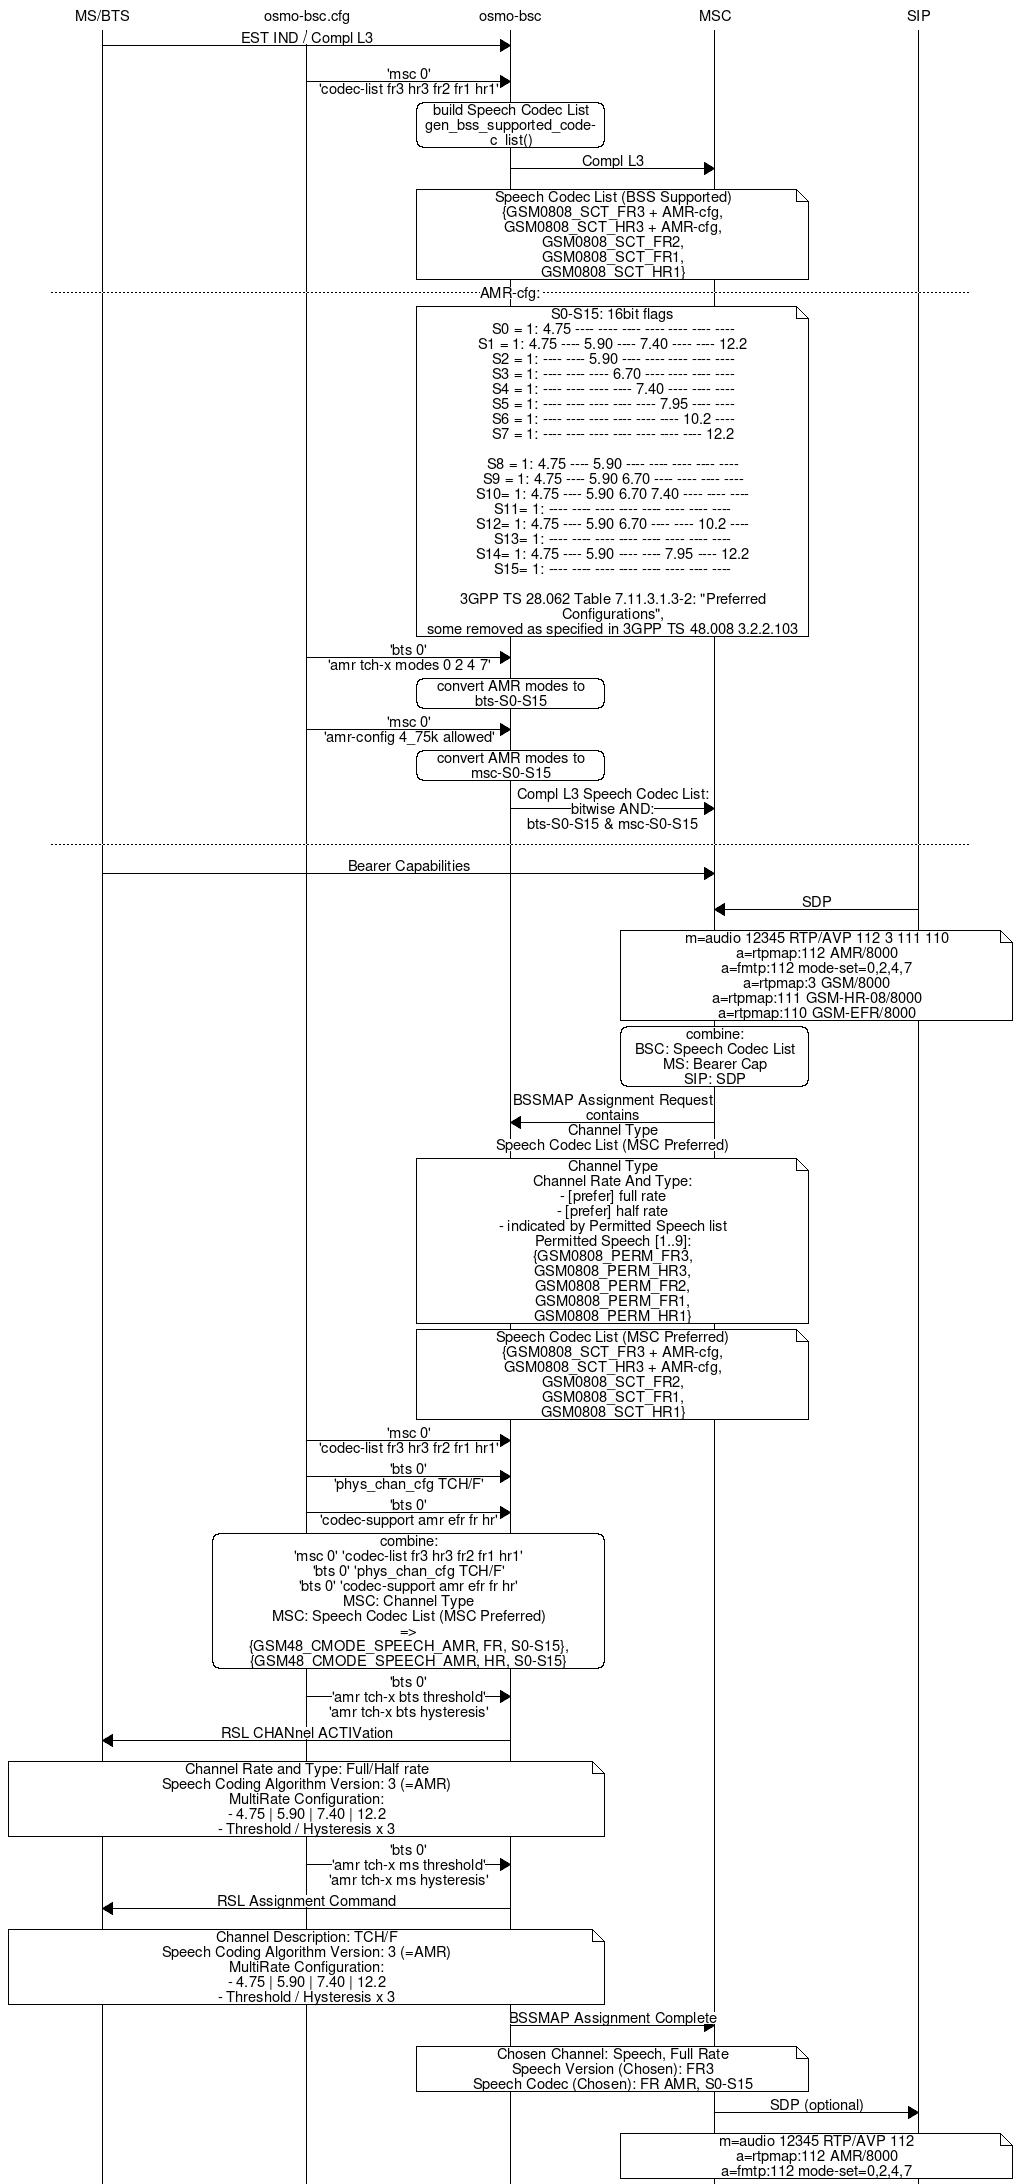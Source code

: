 msc {
  hscale="1.7";
  ms[label="MS/BTS"],cfg[label="osmo-bsc.cfg"],bsc[label="osmo-bsc"],__msc[label="MSC"],sip[label="SIP"];

  ms => bsc [label="EST IND / Compl L3"];
  cfg => bsc [label="'msc 0'\n'codec-list fr3 hr3 fr2 fr1 hr1'"];
  bsc rbox bsc [label="build Speech Codec List\ngen_bss_supported_codec_list()"];
  bsc => __msc [label="Compl L3"];
  bsc note __msc [label="Speech Codec List (BSS Supported)\n{GSM0808_SCT_FR3 + AMR-cfg,\nGSM0808_SCT_HR3 + AMR-cfg,\nGSM0808_SCT_FR2,\nGSM0808_SCT_FR1,\nGSM0808_SCT_HR1}"];
  --- [label="AMR-cfg:"];
  bsc note __msc [label="S0-S15: 16bit flags\nS0 = 1: 4.75 ---- ---- ---- ---- ---- ---- ----\nS1 = 1: 4.75 ---- 5.90 ---- 7.40 ---- ---- 12.2\nS2 = 1: ---- ---- 5.90 ---- ---- ---- ---- ----\nS3 = 1: ---- ---- ---- 6.70 ---- ---- ---- ----\nS4 = 1: ---- ---- ---- ---- 7.40 ---- ---- ----\nS5 = 1: ---- ---- ---- ---- ---- 7.95 ---- ----\nS6 = 1: ---- ---- ---- ---- ---- ---- 10.2 ----\nS7 = 1: ---- ---- ---- ---- ---- ---- ---- 12.2\n\nS8 = 1: 4.75 ---- 5.90 ---- ---- ---- ---- ----\nS9 = 1: 4.75 ---- 5.90 6.70 ---- ---- ---- ----\nS10= 1: 4.75 ---- 5.90 6.70 7.40 ---- ---- ----\nS11= 1: ---- ---- ---- ---- ---- ---- ---- ----\nS12= 1: 4.75 ---- 5.90 6.70 ---- ---- 10.2 ----\nS13= 1: ---- ---- ---- ---- ---- ---- ---- ----\nS14= 1: 4.75 ---- 5.90 ---- ---- 7.95 ---- 12.2\nS15= 1: ---- ---- ---- ---- ---- ---- ---- ----\n\n3GPP TS 28.062 Table 7.11.3.1.3-2: \"Preferred Configurations\",\nsome removed as specified in 3GPP TS 48.008 3.2.2.103"];

  cfg => bsc [label="'bts 0'\n'amr tch-x modes 0 2 4 7'"];
  bsc rbox bsc [label="convert AMR modes to\nbts-S0-S15"];
  cfg => bsc [label="'msc 0'\n'amr-config 4_75k allowed'"];
  bsc rbox bsc [label="convert AMR modes to\nmsc-S0-S15"];
  bsc => __msc [label="Compl L3 Speech Codec List:\nbitwise AND:\nbts-S0-S15 & msc-S0-S15"];
  ---;

  ms => __msc [label="Bearer Capabilities"];
  __msc <= sip [label="SDP"];
  __msc note sip [label="m=audio 12345 RTP/AVP 112 3 111 110\na=rtpmap:112 AMR/8000\na=fmtp:112 mode-set=0,2,4,7\na=rtpmap:3 GSM/8000\na=rtpmap:111 GSM-HR-08/8000\na=rtpmap:110 GSM-EFR/8000"];

  __msc rbox __msc [label="combine:\nBSC: Speech Codec List\nMS: Bearer Cap\nSIP: SDP"];

  bsc <= __msc [label="BSSMAP Assignment Request\ncontains\nChannel Type\nSpeech Codec List (MSC Preferred)"];
  bsc note __msc [label="Channel Type\nChannel Rate And Type:\n- [prefer] full rate\n- [prefer] half rate\n- indicated by Permitted Speech list\nPermitted Speech [1..9]:\n{GSM0808_PERM_FR3,\nGSM0808_PERM_HR3,\nGSM0808_PERM_FR2,\nGSM0808_PERM_FR1,\nGSM0808_PERM_HR1}"];
  bsc note __msc [label="Speech Codec List (MSC Preferred)\n{GSM0808_SCT_FR3 + AMR-cfg,\nGSM0808_SCT_HR3 + AMR-cfg,\nGSM0808_SCT_FR2,\nGSM0808_SCT_FR1,\nGSM0808_SCT_HR1}"];

  cfg => bsc [label="'msc 0'\n'codec-list fr3 hr3 fr2 fr1 hr1'"];
  cfg => bsc [label="'bts 0'\n'phys_chan_cfg TCH/F'"];
  cfg => bsc [label="'bts 0'\n'codec-support amr efr fr hr'"];

  cfg rbox bsc [label="combine:\n'msc 0' 'codec-list fr3 hr3 fr2 fr1 hr1'\n'bts 0' 'phys_chan_cfg TCH/F'\n'bts 0' 'codec-support amr efr fr hr'\nMSC: Channel Type\nMSC: Speech Codec List (MSC Preferred)\n=>\n{GSM48_CMODE_SPEECH_AMR, FR, S0-S15},\n{GSM48_CMODE_SPEECH_AMR, HR, S0-S15}"];

  cfg => bsc [label="'bts 0'\n'amr tch-x bts threshold'\n'amr tch-x bts hysteresis'"];
  ms <= bsc [label="RSL CHANnel ACTIVation"];
  ms note bsc [label="Channel Rate and Type: Full/Half rate\nSpeech Coding Algorithm Version: 3 (=AMR)\nMultiRate Configuration:\n- 4.75 | 5.90 | 7.40 | 12.2\n- Threshold / Hysteresis x 3"];
  cfg => bsc [label="'bts 0'\n'amr tch-x ms threshold'\n'amr tch-x ms hysteresis'"];
  ms <= bsc [label="RSL Assignment Command"];
  ms note bsc [label="Channel Description: TCH/F\nSpeech Coding Algorithm Version: 3 (=AMR)\nMultiRate Configuration:\n- 4.75 | 5.90 | 7.40 | 12.2\n- Threshold / Hysteresis x 3"];

  bsc => __msc [label="BSSMAP Assignment Complete"];
  bsc note __msc [label="Chosen Channel: Speech, Full Rate\nSpeech Version (Chosen): FR3\nSpeech Codec (Chosen): FR AMR, S0-S15"];

  __msc => sip [label="SDP (optional)"];
  __msc note sip [label="m=audio 12345 RTP/AVP 112\na=rtpmap:112 AMR/8000\na=fmtp:112 mode-set=0,2,4,7"];
}
